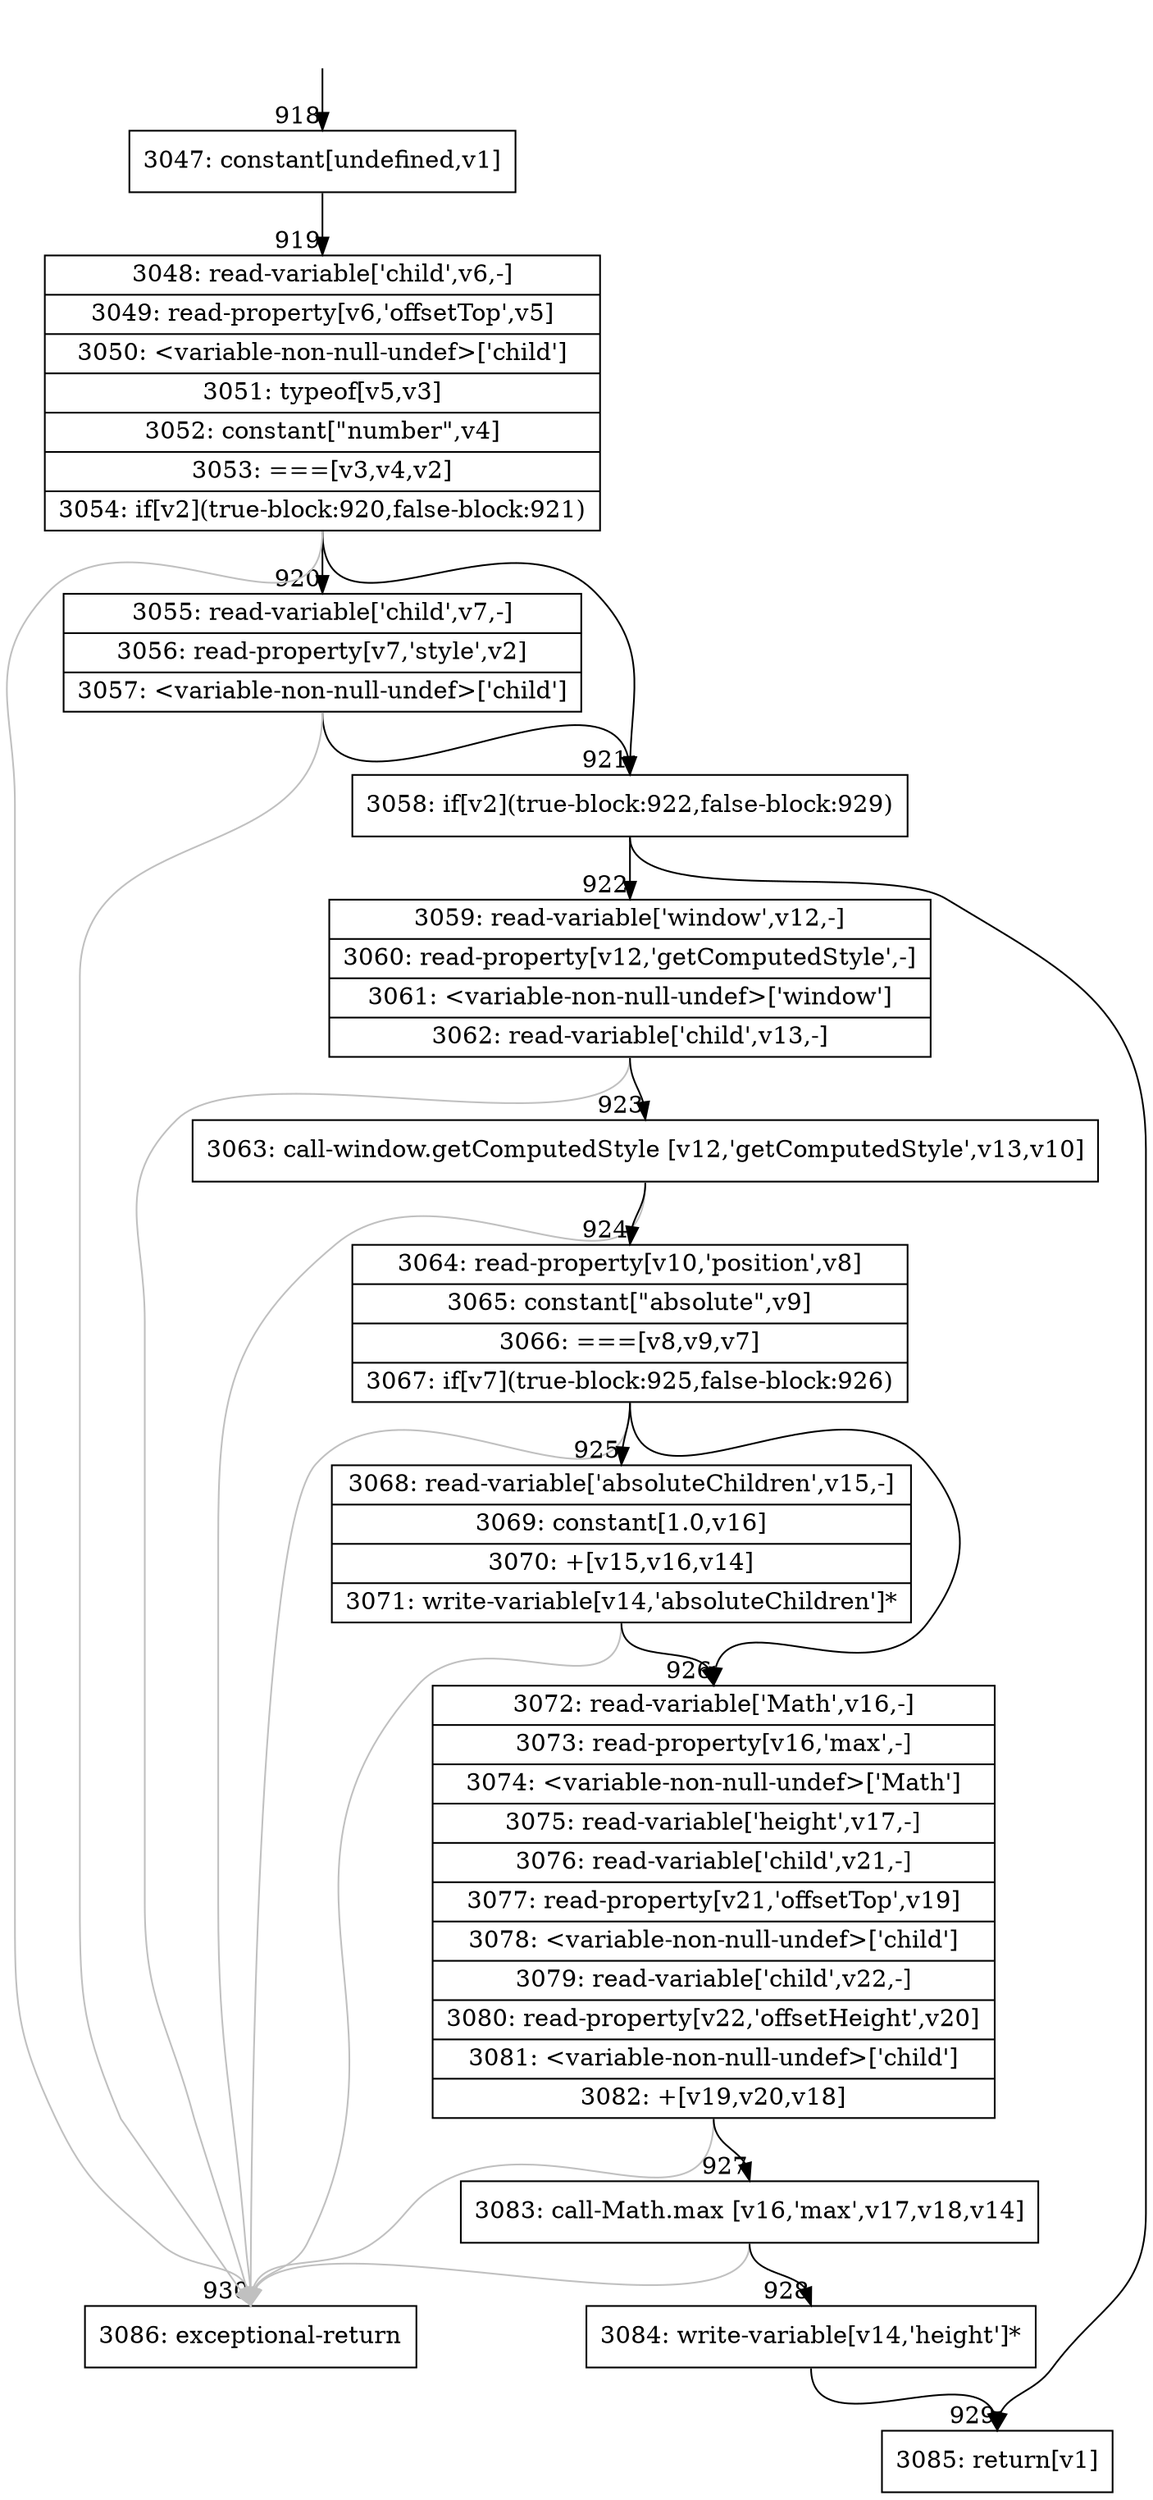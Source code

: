 digraph {
rankdir="TD"
BB_entry56[shape=none,label=""];
BB_entry56 -> BB918 [tailport=s, headport=n, headlabel="    918"]
BB918 [shape=record label="{3047: constant[undefined,v1]}" ] 
BB918 -> BB919 [tailport=s, headport=n, headlabel="      919"]
BB919 [shape=record label="{3048: read-variable['child',v6,-]|3049: read-property[v6,'offsetTop',v5]|3050: \<variable-non-null-undef\>['child']|3051: typeof[v5,v3]|3052: constant[\"number\",v4]|3053: ===[v3,v4,v2]|3054: if[v2](true-block:920,false-block:921)}" ] 
BB919 -> BB921 [tailport=s, headport=n, headlabel="      921"]
BB919 -> BB920 [tailport=s, headport=n, headlabel="      920"]
BB919 -> BB930 [tailport=s, headport=n, color=gray, headlabel="      930"]
BB920 [shape=record label="{3055: read-variable['child',v7,-]|3056: read-property[v7,'style',v2]|3057: \<variable-non-null-undef\>['child']}" ] 
BB920 -> BB921 [tailport=s, headport=n]
BB920 -> BB930 [tailport=s, headport=n, color=gray]
BB921 [shape=record label="{3058: if[v2](true-block:922,false-block:929)}" ] 
BB921 -> BB922 [tailport=s, headport=n, headlabel="      922"]
BB921 -> BB929 [tailport=s, headport=n, headlabel="      929"]
BB922 [shape=record label="{3059: read-variable['window',v12,-]|3060: read-property[v12,'getComputedStyle',-]|3061: \<variable-non-null-undef\>['window']|3062: read-variable['child',v13,-]}" ] 
BB922 -> BB923 [tailport=s, headport=n, headlabel="      923"]
BB922 -> BB930 [tailport=s, headport=n, color=gray]
BB923 [shape=record label="{3063: call-window.getComputedStyle [v12,'getComputedStyle',v13,v10]}" ] 
BB923 -> BB924 [tailport=s, headport=n, headlabel="      924"]
BB923 -> BB930 [tailport=s, headport=n, color=gray]
BB924 [shape=record label="{3064: read-property[v10,'position',v8]|3065: constant[\"absolute\",v9]|3066: ===[v8,v9,v7]|3067: if[v7](true-block:925,false-block:926)}" ] 
BB924 -> BB925 [tailport=s, headport=n, headlabel="      925"]
BB924 -> BB926 [tailport=s, headport=n, headlabel="      926"]
BB924 -> BB930 [tailport=s, headport=n, color=gray]
BB925 [shape=record label="{3068: read-variable['absoluteChildren',v15,-]|3069: constant[1.0,v16]|3070: +[v15,v16,v14]|3071: write-variable[v14,'absoluteChildren']*}" ] 
BB925 -> BB926 [tailport=s, headport=n]
BB925 -> BB930 [tailport=s, headport=n, color=gray]
BB926 [shape=record label="{3072: read-variable['Math',v16,-]|3073: read-property[v16,'max',-]|3074: \<variable-non-null-undef\>['Math']|3075: read-variable['height',v17,-]|3076: read-variable['child',v21,-]|3077: read-property[v21,'offsetTop',v19]|3078: \<variable-non-null-undef\>['child']|3079: read-variable['child',v22,-]|3080: read-property[v22,'offsetHeight',v20]|3081: \<variable-non-null-undef\>['child']|3082: +[v19,v20,v18]}" ] 
BB926 -> BB927 [tailport=s, headport=n, headlabel="      927"]
BB926 -> BB930 [tailport=s, headport=n, color=gray]
BB927 [shape=record label="{3083: call-Math.max [v16,'max',v17,v18,v14]}" ] 
BB927 -> BB928 [tailport=s, headport=n, headlabel="      928"]
BB927 -> BB930 [tailport=s, headport=n, color=gray]
BB928 [shape=record label="{3084: write-variable[v14,'height']*}" ] 
BB928 -> BB929 [tailport=s, headport=n]
BB929 [shape=record label="{3085: return[v1]}" ] 
BB930 [shape=record label="{3086: exceptional-return}" ] 
//#$~ 1228
}
